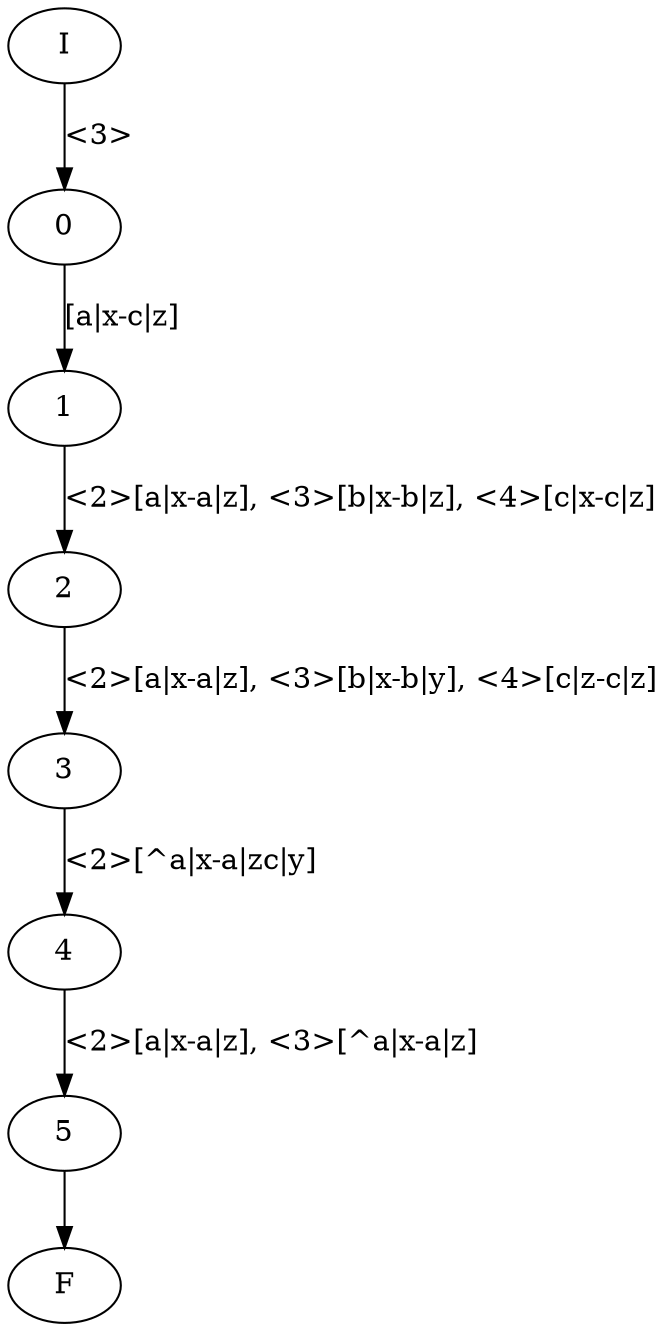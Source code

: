 digraph
{
  vcsn_context = "lat<lal(abc), lal(xyz)>, q"
  I -> 0 [label = "<3>"]
  0 -> 1 [label = "[a|x-c|z]"]
  1 -> 2 [label = "<2>[a|x-a|z], <3>[b|x-b|z], <4>[c|x-c|z]"]
  2 -> 3 [label = "<2>[a|x-a|z], <3>[b|x-b|y], <4>[c|z-c|z]"]
  3 -> 4 [label = "<2>[^a|x-a|zc|y]"]
  4 -> 5 [label = "<2>[a|x-a|z], <3>[^a|x-a|z]"]
  5 -> F
}
